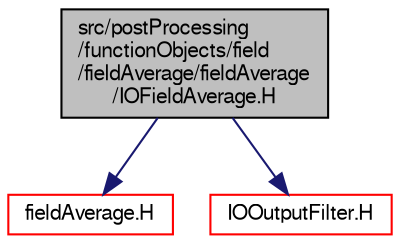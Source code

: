 digraph "src/postProcessing/functionObjects/field/fieldAverage/fieldAverage/IOFieldAverage.H"
{
  bgcolor="transparent";
  edge [fontname="FreeSans",fontsize="10",labelfontname="FreeSans",labelfontsize="10"];
  node [fontname="FreeSans",fontsize="10",shape=record];
  Node0 [label="src/postProcessing\l/functionObjects/field\l/fieldAverage/fieldAverage\l/IOFieldAverage.H",height=0.2,width=0.4,color="black", fillcolor="grey75", style="filled", fontcolor="black"];
  Node0 -> Node1 [color="midnightblue",fontsize="10",style="solid",fontname="FreeSans"];
  Node1 [label="fieldAverage.H",height=0.2,width=0.4,color="red",URL="$a13205.html"];
  Node0 -> Node61 [color="midnightblue",fontsize="10",style="solid",fontname="FreeSans"];
  Node61 [label="IOOutputFilter.H",height=0.2,width=0.4,color="red",URL="$a08969.html"];
}
